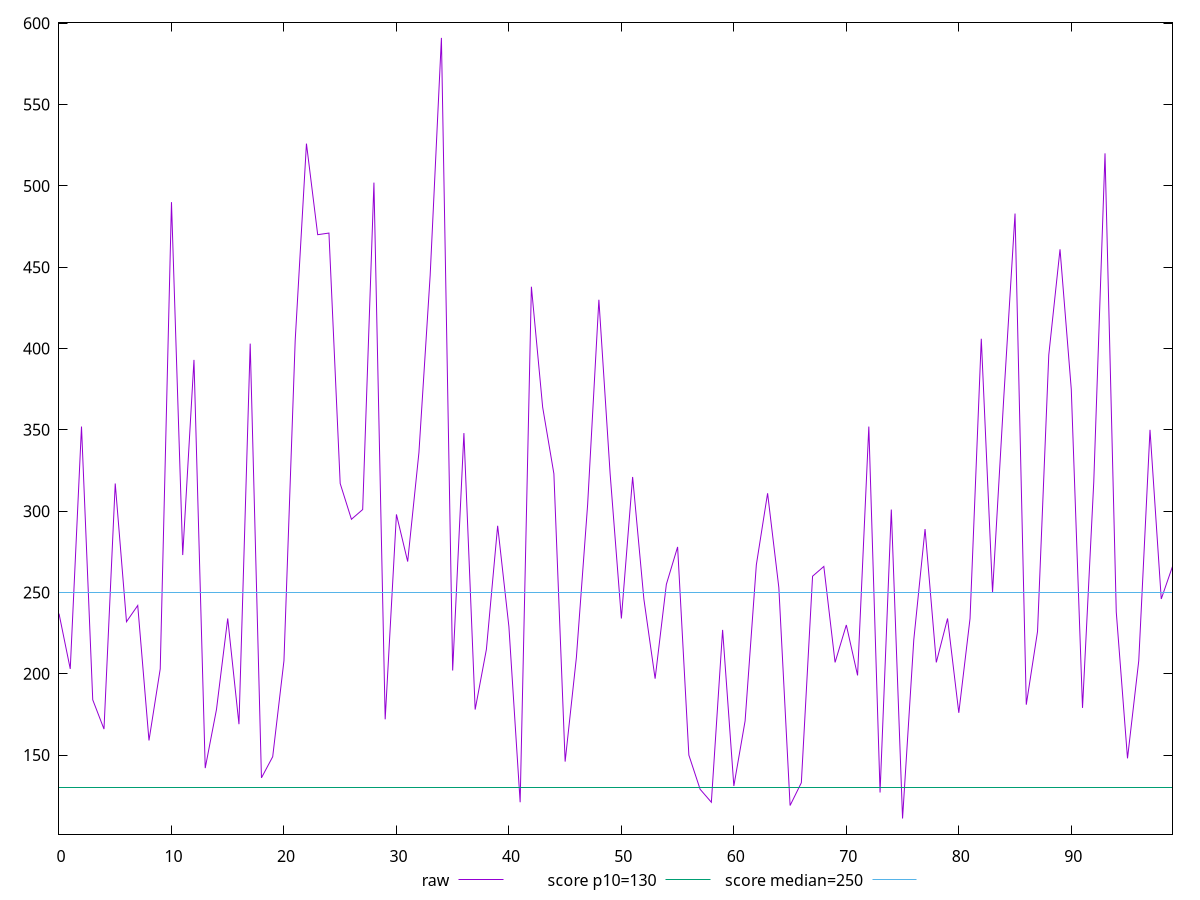 reset

$raw <<EOF
0 237
1 203
2 352
3 184
4 166
5 317
6 232
7 242
8 159
9 203
10 490
11 273
12 393
13 142
14 178
15 234
16 169
17 403
18 136
19 149
20 208
21 405
22 526
23 470
24 471
25 317
26 294.9999999999998
27 301
28 502
29 172
30 298
31 269
32 336
33 445
34 591
35 202
36 348
37 178
38 215
39 291
40 229
41 121
42 438
43 364
44 323
45 146
46 210
47 304
48 430
49 323
50 234
51 321
52 246
53 197
54 255
55 278
56 150
57 129
58 121
59 227
60 131
61 171
62 267
63 311
64 253
65 119
66 133
67 260
68 266
69 207.00000000000045
70 230
71 199
72 352
73 127
74 301
75 111
76 221
77 289
78 207
79 234
80 176
81 234
82 406
83 250
84 370
85 483
86 181
87 226
88 396
89 461
90 375
91 179
92 318
93 520
94 238
95 147.99999999999977
96 208
97 350
98 246
99 266
EOF

set key outside below
set xrange [0:99]
set yrange [101.4:600.6]
set trange [101.4:600.6]
set terminal svg size 640, 500 enhanced background rgb 'white'
set output "report_00015_2021-02-09T16-11-33.973Z/max-potential-fid/samples/pages+cached+noadtech+nomedia/raw/values.svg"

plot $raw title "raw" with line, \
     130 title "score p10=130", \
     250 title "score median=250"

reset
